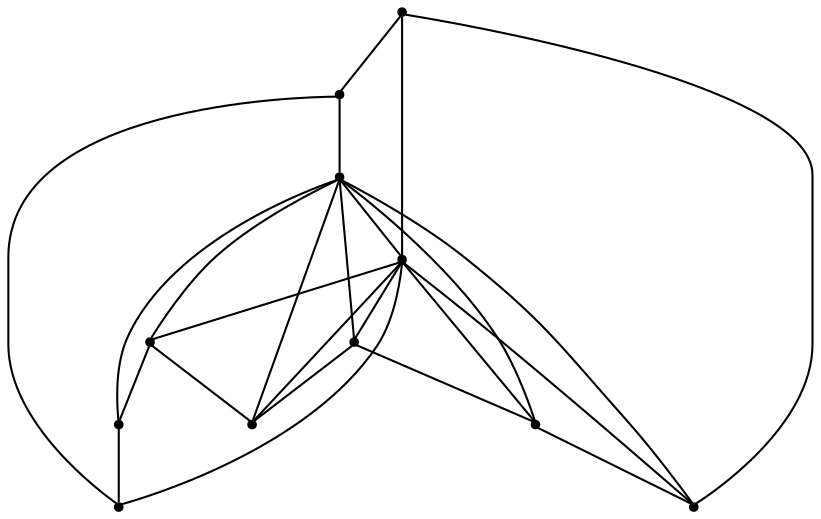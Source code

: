 graph {
  node [shape=point,comment="{\"directed\":false,\"doi\":\"10.4230/LIPIcs.GD.2024.14\",\"figure\":\"2\"}"]

  v0 [pos="1401.0234080619484,913.2409263196769"]
  v1 [pos="1309.1773309259036,931.5414438233231"]
  v2 [pos="1478.8865486621453,861.1849850034391"]
  v3 [pos="1530.9007933018981,783.3028777017963"]
  v4 [pos="1549.143376764918,691.4495798575757"]
  v5 [pos="1309.1272174326427,451.5077659950434"]
  v6 [pos="1400.870173973101,469.76250550109864"]
  v7 [pos="1478.7239977880656,521.6935746127964"]
  v8 [pos="1530.838342222733,599.6089981237972"]
  v9 [pos="1070.469846040737,718.0796583451213"]
  v10 [pos="1070.469846040737,664.9863367390287"]

  v0 -- v1 [id="-1",pos="1401.0234080619484,913.2409263196769 1372.728888059461,925.068770887654 1341.6611556610953,931.5582290891066 1309.1773309259036,931.5414438233231"]
  v2 -- v0 [id="-2",pos="1478.8865486621453,861.1849850034391 1456.794635700868,883.3135671830157 1430.3947892721171,901.1371538000571 1401.0234080619484,913.2409263196769"]
  v3 -- v2 [id="-3",pos="1530.9007933018981,783.3028777017963 1518.816201110935,812.6764389535574 1501.0054396781416,839.0833077398602 1478.8865486621453,861.1849850034391"]
  v4 -- v3 [id="-4",pos="1549.143376764918,691.4495798575757 1549.160070663371,724.049249361784 1542.6928756986295,755.055266927923 1530.9007933018981,783.3028777017963"]
  v6 -- v5 [id="-6",pos="1400.870173973101,469.76250550109864 1371.7770508427316,457.72688267022204 1340.5600305412765,451.53901979711395 1309.1272174326427,451.5077659950434"]
  v9 -- v4 [id="-7",pos="1070.469846040737,718.0796583451213 1549.143376764918,691.4495798575757 1549.143376764918,691.4495798575757 1549.143376764918,691.4495798575757"]
  v9 -- v2 [id="-8",pos="1070.469846040737,718.0796583451213 1478.8865486621453,861.1849850034391 1478.8865486621453,861.1849850034391 1478.8865486621453,861.1849850034391"]
  v9 -- v3 [id="-9",pos="1070.469846040737,718.0796583451213 1530.9007933018981,783.3028777017963 1530.9007933018981,783.3028777017963 1530.9007933018981,783.3028777017963"]
  v9 -- v8 [id="-10",pos="1070.469846040737,718.0796583451213 1530.838342222733,599.6089981237972 1530.838342222733,599.6089981237972 1530.838342222733,599.6089981237972"]
  v9 -- v6 [id="-11",pos="1070.469846040737,718.0796583451213 1400.870173973101,469.76250550109864 1400.870173973101,469.76250550109864 1400.870173973101,469.76250550109864"]
  v9 -- v7 [id="-12",pos="1070.469846040737,718.0796583451213 1478.7239977880656,521.6935746127964 1478.7239977880656,521.6935746127964 1478.7239977880656,521.6935746127964"]
  v10 -- v4 [id="-13",pos="1070.469846040737,664.9863367390287 1549.143376764918,691.4495798575757 1549.143376764918,691.4495798575757 1549.143376764918,691.4495798575757"]
  v10 -- v7 [id="-14",pos="1070.469846040737,664.9863367390287 1478.7239977880656,521.6935746127964 1478.7239977880656,521.6935746127964 1478.7239977880656,521.6935746127964"]
  v10 -- v3 [id="-15",pos="1070.469846040737,664.9863367390287 1530.9007933018981,783.3028777017963 1530.9007933018981,783.3028777017963 1530.9007933018981,783.3028777017963"]
  v10 -- v0 [id="-16",pos="1070.469846040737,664.9863367390287 1401.0234080619484,913.2409263196769 1401.0234080619484,913.2409263196769 1401.0234080619484,913.2409263196769"]
  v10 -- v8 [id="-17",pos="1070.469846040737,664.9863367390287 1530.838342222733,599.6089981237972 1530.838342222733,599.6089981237972 1530.838342222733,599.6089981237972"]
  v10 -- v2 [id="-18",pos="1070.469846040737,664.9863367390287 1478.8865486621453,861.1849850034391 1478.8865486621453,861.1849850034391 1478.8865486621453,861.1849850034391"]
  v7 -- v6 [id="-19",pos="1478.7239977880656,521.6935746127964 1456.0333344666972,498.9526245301979 1429.4775618649978,481.5330620232712 1400.870173973101,469.76250550109864"]
  v7 -- v8 [id="-20",pos="1478.7239977880656,521.6935746127964 1488.4849539667462,531.4275480141355 1497.5219727381009,542.1581386309474 1505.7064571503215,553.8405376155848 1515.9412656849727,568.4495356673909 1524.3214554414064,583.8024803455554 1530.838342222733,599.6089981237972"]
  v4 -- v8 [id="-21",pos="1549.143376764918,691.4495798575757 1549.178966725624,660.4340402261616 1543.197545297748,629.213983219958 1530.838342222733,599.6089981237972"]
  v9 -- v10 [id="-29",pos="1070.469846040737,718.0796583451213 1069.4875625675368,709.3752372316377 1068.9944551944109,700.5116931712298 1068.9944551944109,691.532997542075 1068.9944551944109,682.5543019129201 1069.4875625675368,673.6907578525122 1070.469846040737,664.9863367390287"]
  v1 -- v9 [id="-30",pos="1309.1773309259036,931.5414438233231 1185.4632783986294,931.5582290891066 1083.6702816793058,838.160199109667 1070.469846040737,718.0796583451213"]
  v10 -- v5 [id="-33",pos="1070.469846040737,664.9863367390287 1083.6702816793056,544.9057959744829 1185.4632783986294,451.5077659950434 1309.1272174326427,451.5077659950434"]
  v1 -- v5 [id="-34",pos="1309.1773309259036,931.5414438233231 1309.1272174326427,451.5077659950434 1309.1272174326427,451.5077659950434 1309.1272174326427,451.5077659950434"]
}